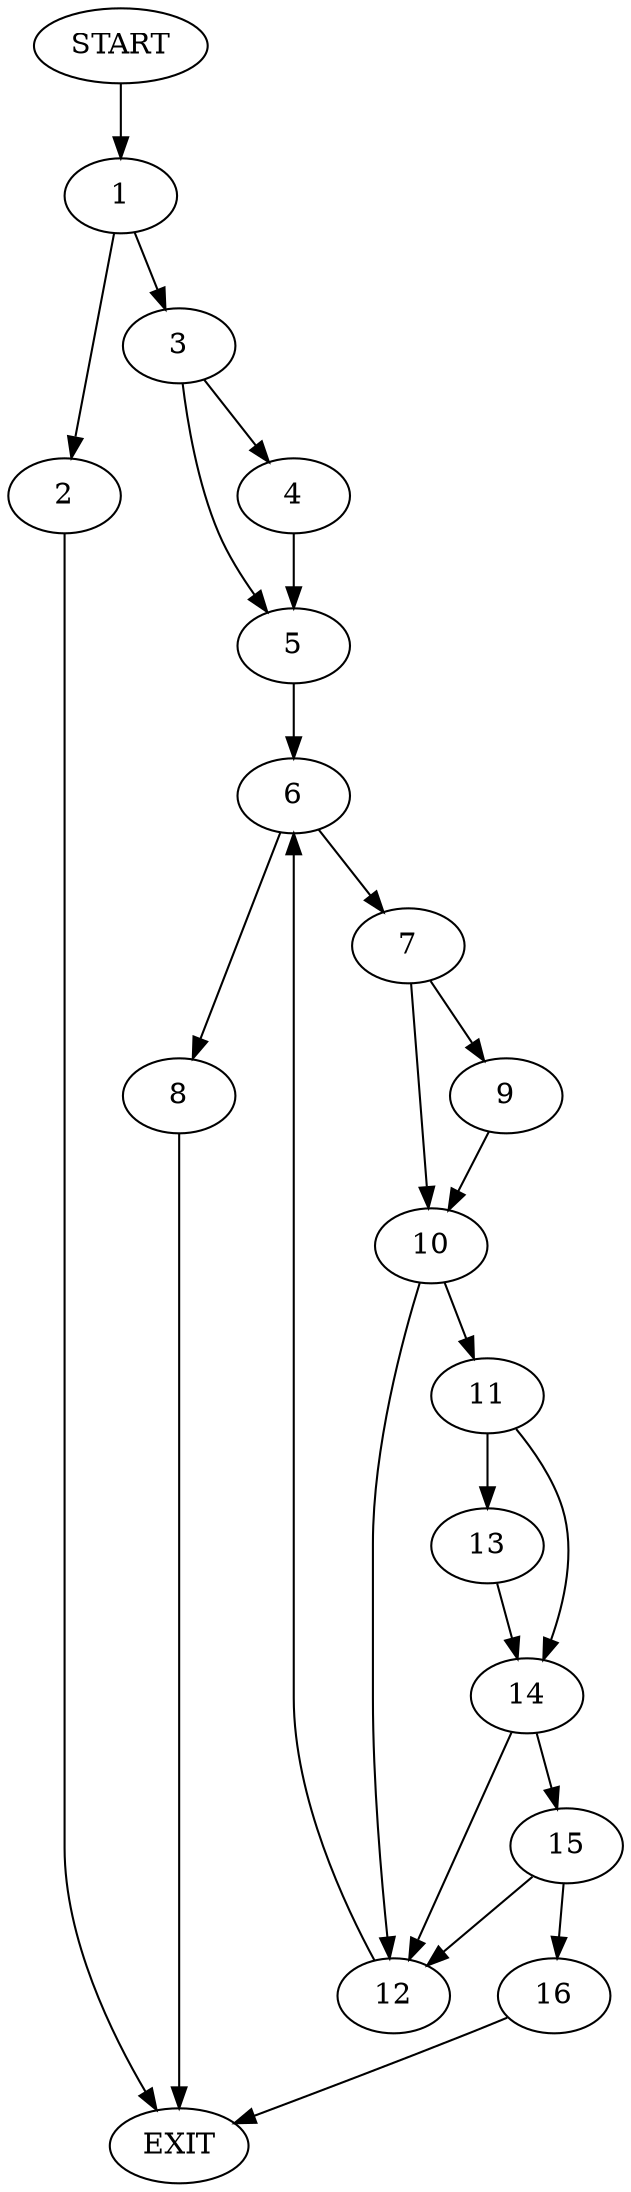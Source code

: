 digraph {
0 [label="START"]
17 [label="EXIT"]
0 -> 1
1 -> 2
1 -> 3
2 -> 17
3 -> 4
3 -> 5
4 -> 5
5 -> 6
6 -> 7
6 -> 8
7 -> 9
7 -> 10
8 -> 17
9 -> 10
10 -> 11
10 -> 12
11 -> 13
11 -> 14
12 -> 6
14 -> 15
14 -> 12
13 -> 14
15 -> 16
15 -> 12
16 -> 17
}
